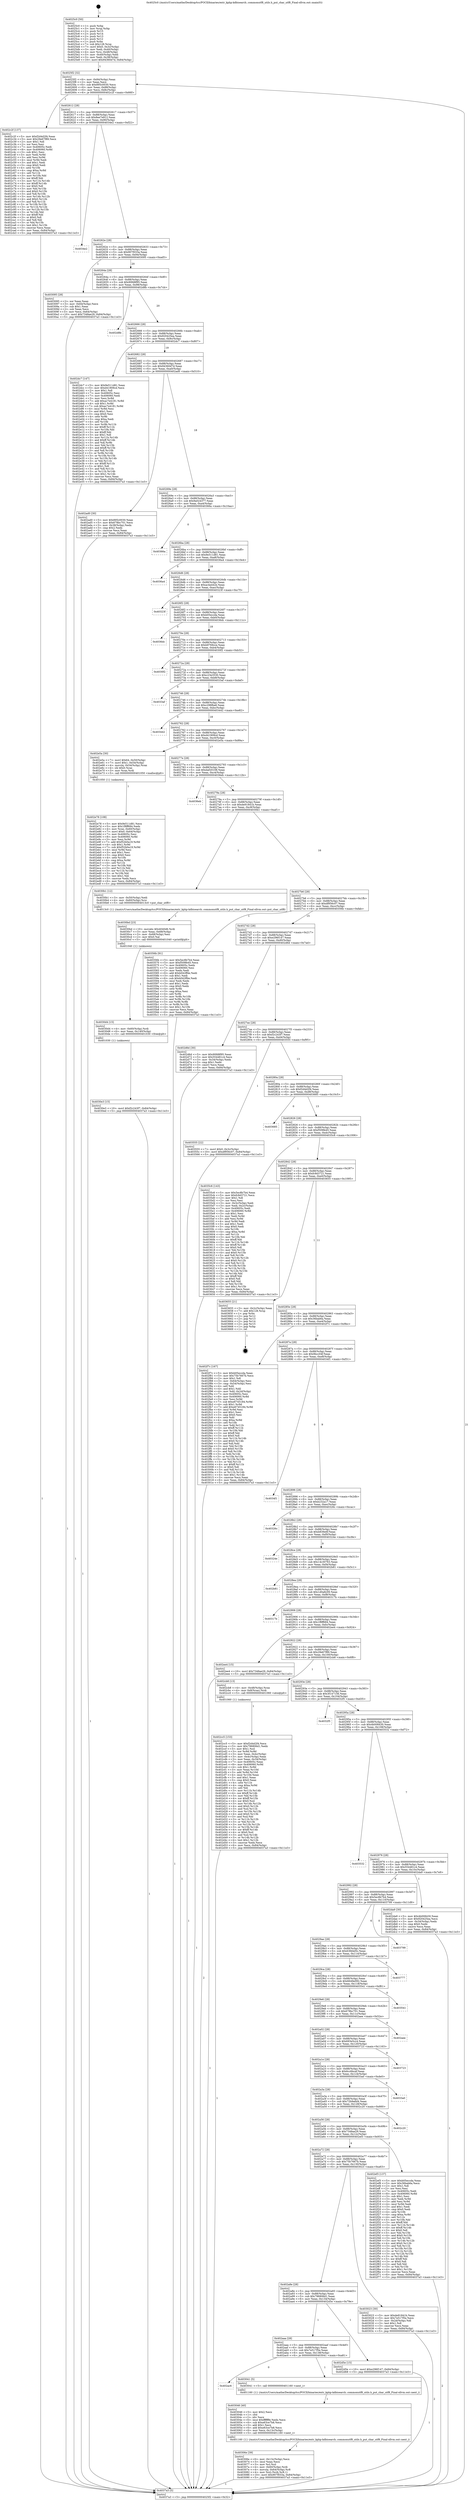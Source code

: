 digraph "0x4025c0" {
  label = "0x4025c0 (/mnt/c/Users/mathe/Desktop/tcc/POCII/binaries/extr_kphp-kdbisearch..commonutf8_utils.h_put_char_utf8_Final-ollvm.out::main(0))"
  labelloc = "t"
  node[shape=record]

  Entry [label="",width=0.3,height=0.3,shape=circle,fillcolor=black,style=filled]
  "0x4025f2" [label="{
     0x4025f2 [32]\l
     | [instrs]\l
     &nbsp;&nbsp;0x4025f2 \<+6\>: mov -0x84(%rbp),%eax\l
     &nbsp;&nbsp;0x4025f8 \<+2\>: mov %eax,%ecx\l
     &nbsp;&nbsp;0x4025fa \<+6\>: sub $0x895c0030,%ecx\l
     &nbsp;&nbsp;0x402600 \<+6\>: mov %eax,-0x88(%rbp)\l
     &nbsp;&nbsp;0x402606 \<+6\>: mov %ecx,-0x8c(%rbp)\l
     &nbsp;&nbsp;0x40260c \<+6\>: je 0000000000402c2f \<main+0x66f\>\l
  }"]
  "0x402c2f" [label="{
     0x402c2f [137]\l
     | [instrs]\l
     &nbsp;&nbsp;0x402c2f \<+5\>: mov $0xf2d4d2f4,%eax\l
     &nbsp;&nbsp;0x402c34 \<+5\>: mov $0x29e67f89,%ecx\l
     &nbsp;&nbsp;0x402c39 \<+2\>: mov $0x1,%dl\l
     &nbsp;&nbsp;0x402c3b \<+2\>: xor %esi,%esi\l
     &nbsp;&nbsp;0x402c3d \<+7\>: mov 0x40605c,%edi\l
     &nbsp;&nbsp;0x402c44 \<+8\>: mov 0x406060,%r8d\l
     &nbsp;&nbsp;0x402c4c \<+3\>: sub $0x1,%esi\l
     &nbsp;&nbsp;0x402c4f \<+3\>: mov %edi,%r9d\l
     &nbsp;&nbsp;0x402c52 \<+3\>: add %esi,%r9d\l
     &nbsp;&nbsp;0x402c55 \<+4\>: imul %r9d,%edi\l
     &nbsp;&nbsp;0x402c59 \<+3\>: and $0x1,%edi\l
     &nbsp;&nbsp;0x402c5c \<+3\>: cmp $0x0,%edi\l
     &nbsp;&nbsp;0x402c5f \<+4\>: sete %r10b\l
     &nbsp;&nbsp;0x402c63 \<+4\>: cmp $0xa,%r8d\l
     &nbsp;&nbsp;0x402c67 \<+4\>: setl %r11b\l
     &nbsp;&nbsp;0x402c6b \<+3\>: mov %r10b,%bl\l
     &nbsp;&nbsp;0x402c6e \<+3\>: xor $0xff,%bl\l
     &nbsp;&nbsp;0x402c71 \<+3\>: mov %r11b,%r14b\l
     &nbsp;&nbsp;0x402c74 \<+4\>: xor $0xff,%r14b\l
     &nbsp;&nbsp;0x402c78 \<+3\>: xor $0x0,%dl\l
     &nbsp;&nbsp;0x402c7b \<+3\>: mov %bl,%r15b\l
     &nbsp;&nbsp;0x402c7e \<+4\>: and $0x0,%r15b\l
     &nbsp;&nbsp;0x402c82 \<+3\>: and %dl,%r10b\l
     &nbsp;&nbsp;0x402c85 \<+3\>: mov %r14b,%r12b\l
     &nbsp;&nbsp;0x402c88 \<+4\>: and $0x0,%r12b\l
     &nbsp;&nbsp;0x402c8c \<+3\>: and %dl,%r11b\l
     &nbsp;&nbsp;0x402c8f \<+3\>: or %r10b,%r15b\l
     &nbsp;&nbsp;0x402c92 \<+3\>: or %r11b,%r12b\l
     &nbsp;&nbsp;0x402c95 \<+3\>: xor %r12b,%r15b\l
     &nbsp;&nbsp;0x402c98 \<+3\>: or %r14b,%bl\l
     &nbsp;&nbsp;0x402c9b \<+3\>: xor $0xff,%bl\l
     &nbsp;&nbsp;0x402c9e \<+3\>: or $0x0,%dl\l
     &nbsp;&nbsp;0x402ca1 \<+2\>: and %dl,%bl\l
     &nbsp;&nbsp;0x402ca3 \<+3\>: or %bl,%r15b\l
     &nbsp;&nbsp;0x402ca6 \<+4\>: test $0x1,%r15b\l
     &nbsp;&nbsp;0x402caa \<+3\>: cmovne %ecx,%eax\l
     &nbsp;&nbsp;0x402cad \<+6\>: mov %eax,-0x84(%rbp)\l
     &nbsp;&nbsp;0x402cb3 \<+5\>: jmp 00000000004037a3 \<main+0x11e3\>\l
  }"]
  "0x402612" [label="{
     0x402612 [28]\l
     | [instrs]\l
     &nbsp;&nbsp;0x402612 \<+5\>: jmp 0000000000402617 \<main+0x57\>\l
     &nbsp;&nbsp;0x402617 \<+6\>: mov -0x88(%rbp),%eax\l
     &nbsp;&nbsp;0x40261d \<+5\>: sub $0x8ee7e912,%eax\l
     &nbsp;&nbsp;0x402622 \<+6\>: mov %eax,-0x90(%rbp)\l
     &nbsp;&nbsp;0x402628 \<+6\>: je 00000000004034e2 \<main+0xf22\>\l
  }"]
  Exit [label="",width=0.3,height=0.3,shape=circle,fillcolor=black,style=filled,peripheries=2]
  "0x4034e2" [label="{
     0x4034e2\l
  }", style=dashed]
  "0x40262e" [label="{
     0x40262e [28]\l
     | [instrs]\l
     &nbsp;&nbsp;0x40262e \<+5\>: jmp 0000000000402633 \<main+0x73\>\l
     &nbsp;&nbsp;0x402633 \<+6\>: mov -0x88(%rbp),%eax\l
     &nbsp;&nbsp;0x402639 \<+5\>: sub $0x907f033a,%eax\l
     &nbsp;&nbsp;0x40263e \<+6\>: mov %eax,-0x94(%rbp)\l
     &nbsp;&nbsp;0x402644 \<+6\>: je 0000000000403095 \<main+0xad5\>\l
  }"]
  "0x4030e3" [label="{
     0x4030e3 [15]\l
     | [instrs]\l
     &nbsp;&nbsp;0x4030e3 \<+10\>: movl $0xf2c243f7,-0x84(%rbp)\l
     &nbsp;&nbsp;0x4030ed \<+5\>: jmp 00000000004037a3 \<main+0x11e3\>\l
  }"]
  "0x403095" [label="{
     0x403095 [28]\l
     | [instrs]\l
     &nbsp;&nbsp;0x403095 \<+2\>: xor %eax,%eax\l
     &nbsp;&nbsp;0x403097 \<+3\>: mov -0x64(%rbp),%ecx\l
     &nbsp;&nbsp;0x40309a \<+3\>: sub $0x1,%eax\l
     &nbsp;&nbsp;0x40309d \<+2\>: sub %eax,%ecx\l
     &nbsp;&nbsp;0x40309f \<+3\>: mov %ecx,-0x64(%rbp)\l
     &nbsp;&nbsp;0x4030a2 \<+10\>: movl $0x7348ae29,-0x84(%rbp)\l
     &nbsp;&nbsp;0x4030ac \<+5\>: jmp 00000000004037a3 \<main+0x11e3\>\l
  }"]
  "0x40264a" [label="{
     0x40264a [28]\l
     | [instrs]\l
     &nbsp;&nbsp;0x40264a \<+5\>: jmp 000000000040264f \<main+0x8f\>\l
     &nbsp;&nbsp;0x40264f \<+6\>: mov -0x88(%rbp),%eax\l
     &nbsp;&nbsp;0x402655 \<+5\>: sub $0x90fd8f95,%eax\l
     &nbsp;&nbsp;0x40265a \<+6\>: mov %eax,-0x98(%rbp)\l
     &nbsp;&nbsp;0x402660 \<+6\>: je 0000000000402d8b \<main+0x7cb\>\l
  }"]
  "0x4030d4" [label="{
     0x4030d4 [15]\l
     | [instrs]\l
     &nbsp;&nbsp;0x4030d4 \<+4\>: mov -0x60(%rbp),%rdi\l
     &nbsp;&nbsp;0x4030d8 \<+6\>: mov %eax,-0x140(%rbp)\l
     &nbsp;&nbsp;0x4030de \<+5\>: call 0000000000401030 \<free@plt\>\l
     | [calls]\l
     &nbsp;&nbsp;0x401030 \{1\} (unknown)\l
  }"]
  "0x402d8b" [label="{
     0x402d8b\l
  }", style=dashed]
  "0x402666" [label="{
     0x402666 [28]\l
     | [instrs]\l
     &nbsp;&nbsp;0x402666 \<+5\>: jmp 000000000040266b \<main+0xab\>\l
     &nbsp;&nbsp;0x40266b \<+6\>: mov -0x88(%rbp),%eax\l
     &nbsp;&nbsp;0x402671 \<+5\>: sub $0x920425ea,%eax\l
     &nbsp;&nbsp;0x402676 \<+6\>: mov %eax,-0x9c(%rbp)\l
     &nbsp;&nbsp;0x40267c \<+6\>: je 0000000000402dc7 \<main+0x807\>\l
  }"]
  "0x4030bd" [label="{
     0x4030bd [23]\l
     | [instrs]\l
     &nbsp;&nbsp;0x4030bd \<+10\>: movabs $0x4040d6,%rdi\l
     &nbsp;&nbsp;0x4030c7 \<+3\>: mov %eax,-0x68(%rbp)\l
     &nbsp;&nbsp;0x4030ca \<+3\>: mov -0x68(%rbp),%esi\l
     &nbsp;&nbsp;0x4030cd \<+2\>: mov $0x0,%al\l
     &nbsp;&nbsp;0x4030cf \<+5\>: call 0000000000401040 \<printf@plt\>\l
     | [calls]\l
     &nbsp;&nbsp;0x401040 \{1\} (unknown)\l
  }"]
  "0x402dc7" [label="{
     0x402dc7 [147]\l
     | [instrs]\l
     &nbsp;&nbsp;0x402dc7 \<+5\>: mov $0x9e511d81,%eax\l
     &nbsp;&nbsp;0x402dcc \<+5\>: mov $0xd41909cd,%ecx\l
     &nbsp;&nbsp;0x402dd1 \<+2\>: mov $0x1,%dl\l
     &nbsp;&nbsp;0x402dd3 \<+7\>: mov 0x40605c,%esi\l
     &nbsp;&nbsp;0x402dda \<+7\>: mov 0x406060,%edi\l
     &nbsp;&nbsp;0x402de1 \<+3\>: mov %esi,%r8d\l
     &nbsp;&nbsp;0x402de4 \<+7\>: add $0xac7e4181,%r8d\l
     &nbsp;&nbsp;0x402deb \<+4\>: sub $0x1,%r8d\l
     &nbsp;&nbsp;0x402def \<+7\>: sub $0xac7e4181,%r8d\l
     &nbsp;&nbsp;0x402df6 \<+4\>: imul %r8d,%esi\l
     &nbsp;&nbsp;0x402dfa \<+3\>: and $0x1,%esi\l
     &nbsp;&nbsp;0x402dfd \<+3\>: cmp $0x0,%esi\l
     &nbsp;&nbsp;0x402e00 \<+4\>: sete %r9b\l
     &nbsp;&nbsp;0x402e04 \<+3\>: cmp $0xa,%edi\l
     &nbsp;&nbsp;0x402e07 \<+4\>: setl %r10b\l
     &nbsp;&nbsp;0x402e0b \<+3\>: mov %r9b,%r11b\l
     &nbsp;&nbsp;0x402e0e \<+4\>: xor $0xff,%r11b\l
     &nbsp;&nbsp;0x402e12 \<+3\>: mov %r10b,%bl\l
     &nbsp;&nbsp;0x402e15 \<+3\>: xor $0xff,%bl\l
     &nbsp;&nbsp;0x402e18 \<+3\>: xor $0x1,%dl\l
     &nbsp;&nbsp;0x402e1b \<+3\>: mov %r11b,%r14b\l
     &nbsp;&nbsp;0x402e1e \<+4\>: and $0xff,%r14b\l
     &nbsp;&nbsp;0x402e22 \<+3\>: and %dl,%r9b\l
     &nbsp;&nbsp;0x402e25 \<+3\>: mov %bl,%r15b\l
     &nbsp;&nbsp;0x402e28 \<+4\>: and $0xff,%r15b\l
     &nbsp;&nbsp;0x402e2c \<+3\>: and %dl,%r10b\l
     &nbsp;&nbsp;0x402e2f \<+3\>: or %r9b,%r14b\l
     &nbsp;&nbsp;0x402e32 \<+3\>: or %r10b,%r15b\l
     &nbsp;&nbsp;0x402e35 \<+3\>: xor %r15b,%r14b\l
     &nbsp;&nbsp;0x402e38 \<+3\>: or %bl,%r11b\l
     &nbsp;&nbsp;0x402e3b \<+4\>: xor $0xff,%r11b\l
     &nbsp;&nbsp;0x402e3f \<+3\>: or $0x1,%dl\l
     &nbsp;&nbsp;0x402e42 \<+3\>: and %dl,%r11b\l
     &nbsp;&nbsp;0x402e45 \<+3\>: or %r11b,%r14b\l
     &nbsp;&nbsp;0x402e48 \<+4\>: test $0x1,%r14b\l
     &nbsp;&nbsp;0x402e4c \<+3\>: cmovne %ecx,%eax\l
     &nbsp;&nbsp;0x402e4f \<+6\>: mov %eax,-0x84(%rbp)\l
     &nbsp;&nbsp;0x402e55 \<+5\>: jmp 00000000004037a3 \<main+0x11e3\>\l
  }"]
  "0x402682" [label="{
     0x402682 [28]\l
     | [instrs]\l
     &nbsp;&nbsp;0x402682 \<+5\>: jmp 0000000000402687 \<main+0xc7\>\l
     &nbsp;&nbsp;0x402687 \<+6\>: mov -0x88(%rbp),%eax\l
     &nbsp;&nbsp;0x40268d \<+5\>: sub $0x94360d7d,%eax\l
     &nbsp;&nbsp;0x402692 \<+6\>: mov %eax,-0xa0(%rbp)\l
     &nbsp;&nbsp;0x402698 \<+6\>: je 0000000000402ad0 \<main+0x510\>\l
  }"]
  "0x40306e" [label="{
     0x40306e [39]\l
     | [instrs]\l
     &nbsp;&nbsp;0x40306e \<+6\>: mov -0x13c(%rbp),%ecx\l
     &nbsp;&nbsp;0x403074 \<+3\>: imul %eax,%ecx\l
     &nbsp;&nbsp;0x403077 \<+3\>: mov %cl,%sil\l
     &nbsp;&nbsp;0x40307a \<+4\>: mov -0x60(%rbp),%rdi\l
     &nbsp;&nbsp;0x40307e \<+4\>: movslq -0x64(%rbp),%r8\l
     &nbsp;&nbsp;0x403082 \<+4\>: mov %sil,(%rdi,%r8,1)\l
     &nbsp;&nbsp;0x403086 \<+10\>: movl $0x907f033a,-0x84(%rbp)\l
     &nbsp;&nbsp;0x403090 \<+5\>: jmp 00000000004037a3 \<main+0x11e3\>\l
  }"]
  "0x402ad0" [label="{
     0x402ad0 [30]\l
     | [instrs]\l
     &nbsp;&nbsp;0x402ad0 \<+5\>: mov $0x895c0030,%eax\l
     &nbsp;&nbsp;0x402ad5 \<+5\>: mov $0x678bc701,%ecx\l
     &nbsp;&nbsp;0x402ada \<+3\>: mov -0x38(%rbp),%edx\l
     &nbsp;&nbsp;0x402add \<+3\>: cmp $0x2,%edx\l
     &nbsp;&nbsp;0x402ae0 \<+3\>: cmovne %ecx,%eax\l
     &nbsp;&nbsp;0x402ae3 \<+6\>: mov %eax,-0x84(%rbp)\l
     &nbsp;&nbsp;0x402ae9 \<+5\>: jmp 00000000004037a3 \<main+0x11e3\>\l
  }"]
  "0x40269e" [label="{
     0x40269e [28]\l
     | [instrs]\l
     &nbsp;&nbsp;0x40269e \<+5\>: jmp 00000000004026a3 \<main+0xe3\>\l
     &nbsp;&nbsp;0x4026a3 \<+6\>: mov -0x88(%rbp),%eax\l
     &nbsp;&nbsp;0x4026a9 \<+5\>: sub $0x9a024377,%eax\l
     &nbsp;&nbsp;0x4026ae \<+6\>: mov %eax,-0xa4(%rbp)\l
     &nbsp;&nbsp;0x4026b4 \<+6\>: je 000000000040366a \<main+0x10aa\>\l
  }"]
  "0x4037a3" [label="{
     0x4037a3 [5]\l
     | [instrs]\l
     &nbsp;&nbsp;0x4037a3 \<+5\>: jmp 00000000004025f2 \<main+0x32\>\l
  }"]
  "0x4025c0" [label="{
     0x4025c0 [50]\l
     | [instrs]\l
     &nbsp;&nbsp;0x4025c0 \<+1\>: push %rbp\l
     &nbsp;&nbsp;0x4025c1 \<+3\>: mov %rsp,%rbp\l
     &nbsp;&nbsp;0x4025c4 \<+2\>: push %r15\l
     &nbsp;&nbsp;0x4025c6 \<+2\>: push %r14\l
     &nbsp;&nbsp;0x4025c8 \<+2\>: push %r13\l
     &nbsp;&nbsp;0x4025ca \<+2\>: push %r12\l
     &nbsp;&nbsp;0x4025cc \<+1\>: push %rbx\l
     &nbsp;&nbsp;0x4025cd \<+7\>: sub $0x128,%rsp\l
     &nbsp;&nbsp;0x4025d4 \<+7\>: movl $0x0,-0x3c(%rbp)\l
     &nbsp;&nbsp;0x4025db \<+3\>: mov %edi,-0x40(%rbp)\l
     &nbsp;&nbsp;0x4025de \<+4\>: mov %rsi,-0x48(%rbp)\l
     &nbsp;&nbsp;0x4025e2 \<+3\>: mov -0x40(%rbp),%edi\l
     &nbsp;&nbsp;0x4025e5 \<+3\>: mov %edi,-0x38(%rbp)\l
     &nbsp;&nbsp;0x4025e8 \<+10\>: movl $0x94360d7d,-0x84(%rbp)\l
  }"]
  "0x403046" [label="{
     0x403046 [40]\l
     | [instrs]\l
     &nbsp;&nbsp;0x403046 \<+5\>: mov $0x2,%ecx\l
     &nbsp;&nbsp;0x40304b \<+1\>: cltd\l
     &nbsp;&nbsp;0x40304c \<+2\>: idiv %ecx\l
     &nbsp;&nbsp;0x40304e \<+6\>: imul $0xfffffffe,%edx,%ecx\l
     &nbsp;&nbsp;0x403054 \<+6\>: sub $0xe63ce7b8,%ecx\l
     &nbsp;&nbsp;0x40305a \<+3\>: add $0x1,%ecx\l
     &nbsp;&nbsp;0x40305d \<+6\>: add $0xe63ce7b8,%ecx\l
     &nbsp;&nbsp;0x403063 \<+6\>: mov %ecx,-0x13c(%rbp)\l
     &nbsp;&nbsp;0x403069 \<+5\>: call 0000000000401160 \<next_i\>\l
     | [calls]\l
     &nbsp;&nbsp;0x401160 \{1\} (/mnt/c/Users/mathe/Desktop/tcc/POCII/binaries/extr_kphp-kdbisearch..commonutf8_utils.h_put_char_utf8_Final-ollvm.out::next_i)\l
  }"]
  "0x40366a" [label="{
     0x40366a\l
  }", style=dashed]
  "0x4026ba" [label="{
     0x4026ba [28]\l
     | [instrs]\l
     &nbsp;&nbsp;0x4026ba \<+5\>: jmp 00000000004026bf \<main+0xff\>\l
     &nbsp;&nbsp;0x4026bf \<+6\>: mov -0x88(%rbp),%eax\l
     &nbsp;&nbsp;0x4026c5 \<+5\>: sub $0x9e511d81,%eax\l
     &nbsp;&nbsp;0x4026ca \<+6\>: mov %eax,-0xa8(%rbp)\l
     &nbsp;&nbsp;0x4026d0 \<+6\>: je 00000000004036a4 \<main+0x10e4\>\l
  }"]
  "0x402ac6" [label="{
     0x402ac6\l
  }", style=dashed]
  "0x4036a4" [label="{
     0x4036a4\l
  }", style=dashed]
  "0x4026d6" [label="{
     0x4026d6 [28]\l
     | [instrs]\l
     &nbsp;&nbsp;0x4026d6 \<+5\>: jmp 00000000004026db \<main+0x11b\>\l
     &nbsp;&nbsp;0x4026db \<+6\>: mov -0x88(%rbp),%eax\l
     &nbsp;&nbsp;0x4026e1 \<+5\>: sub $0xac4a442e,%eax\l
     &nbsp;&nbsp;0x4026e6 \<+6\>: mov %eax,-0xac(%rbp)\l
     &nbsp;&nbsp;0x4026ec \<+6\>: je 000000000040323f \<main+0xc7f\>\l
  }"]
  "0x403041" [label="{
     0x403041 [5]\l
     | [instrs]\l
     &nbsp;&nbsp;0x403041 \<+5\>: call 0000000000401160 \<next_i\>\l
     | [calls]\l
     &nbsp;&nbsp;0x401160 \{1\} (/mnt/c/Users/mathe/Desktop/tcc/POCII/binaries/extr_kphp-kdbisearch..commonutf8_utils.h_put_char_utf8_Final-ollvm.out::next_i)\l
  }"]
  "0x40323f" [label="{
     0x40323f\l
  }", style=dashed]
  "0x4026f2" [label="{
     0x4026f2 [28]\l
     | [instrs]\l
     &nbsp;&nbsp;0x4026f2 \<+5\>: jmp 00000000004026f7 \<main+0x137\>\l
     &nbsp;&nbsp;0x4026f7 \<+6\>: mov -0x88(%rbp),%eax\l
     &nbsp;&nbsp;0x4026fd \<+5\>: sub $0xb05eccda,%eax\l
     &nbsp;&nbsp;0x402702 \<+6\>: mov %eax,-0xb0(%rbp)\l
     &nbsp;&nbsp;0x402708 \<+6\>: je 00000000004036dc \<main+0x111c\>\l
  }"]
  "0x402e78" [label="{
     0x402e78 [108]\l
     | [instrs]\l
     &nbsp;&nbsp;0x402e78 \<+5\>: mov $0x9e511d81,%ecx\l
     &nbsp;&nbsp;0x402e7d \<+5\>: mov $0x1f8ff684,%edx\l
     &nbsp;&nbsp;0x402e82 \<+4\>: mov %rax,-0x60(%rbp)\l
     &nbsp;&nbsp;0x402e86 \<+7\>: movl $0x0,-0x64(%rbp)\l
     &nbsp;&nbsp;0x402e8d \<+7\>: mov 0x40605c,%esi\l
     &nbsp;&nbsp;0x402e94 \<+8\>: mov 0x406060,%r8d\l
     &nbsp;&nbsp;0x402e9c \<+3\>: mov %esi,%r9d\l
     &nbsp;&nbsp;0x402e9f \<+7\>: add $0xf52b0a19,%r9d\l
     &nbsp;&nbsp;0x402ea6 \<+4\>: sub $0x1,%r9d\l
     &nbsp;&nbsp;0x402eaa \<+7\>: sub $0xf52b0a19,%r9d\l
     &nbsp;&nbsp;0x402eb1 \<+4\>: imul %r9d,%esi\l
     &nbsp;&nbsp;0x402eb5 \<+3\>: and $0x1,%esi\l
     &nbsp;&nbsp;0x402eb8 \<+3\>: cmp $0x0,%esi\l
     &nbsp;&nbsp;0x402ebb \<+4\>: sete %r10b\l
     &nbsp;&nbsp;0x402ebf \<+4\>: cmp $0xa,%r8d\l
     &nbsp;&nbsp;0x402ec3 \<+4\>: setl %r11b\l
     &nbsp;&nbsp;0x402ec7 \<+3\>: mov %r10b,%bl\l
     &nbsp;&nbsp;0x402eca \<+3\>: and %r11b,%bl\l
     &nbsp;&nbsp;0x402ecd \<+3\>: xor %r11b,%r10b\l
     &nbsp;&nbsp;0x402ed0 \<+3\>: or %r10b,%bl\l
     &nbsp;&nbsp;0x402ed3 \<+3\>: test $0x1,%bl\l
     &nbsp;&nbsp;0x402ed6 \<+3\>: cmovne %edx,%ecx\l
     &nbsp;&nbsp;0x402ed9 \<+6\>: mov %ecx,-0x84(%rbp)\l
     &nbsp;&nbsp;0x402edf \<+5\>: jmp 00000000004037a3 \<main+0x11e3\>\l
  }"]
  "0x4036dc" [label="{
     0x4036dc\l
  }", style=dashed]
  "0x40270e" [label="{
     0x40270e [28]\l
     | [instrs]\l
     &nbsp;&nbsp;0x40270e \<+5\>: jmp 0000000000402713 \<main+0x153\>\l
     &nbsp;&nbsp;0x402713 \<+6\>: mov -0x88(%rbp),%eax\l
     &nbsp;&nbsp;0x402719 \<+5\>: sub $0xb9769cce,%eax\l
     &nbsp;&nbsp;0x40271e \<+6\>: mov %eax,-0xb4(%rbp)\l
     &nbsp;&nbsp;0x402724 \<+6\>: je 00000000004030f2 \<main+0xb32\>\l
  }"]
  "0x402aaa" [label="{
     0x402aaa [28]\l
     | [instrs]\l
     &nbsp;&nbsp;0x402aaa \<+5\>: jmp 0000000000402aaf \<main+0x4ef\>\l
     &nbsp;&nbsp;0x402aaf \<+6\>: mov -0x88(%rbp),%eax\l
     &nbsp;&nbsp;0x402ab5 \<+5\>: sub $0x7e517f5e,%eax\l
     &nbsp;&nbsp;0x402aba \<+6\>: mov %eax,-0x138(%rbp)\l
     &nbsp;&nbsp;0x402ac0 \<+6\>: je 0000000000403041 \<main+0xa81\>\l
  }"]
  "0x4030f2" [label="{
     0x4030f2\l
  }", style=dashed]
  "0x40272a" [label="{
     0x40272a [28]\l
     | [instrs]\l
     &nbsp;&nbsp;0x40272a \<+5\>: jmp 000000000040272f \<main+0x16f\>\l
     &nbsp;&nbsp;0x40272f \<+6\>: mov -0x88(%rbp),%eax\l
     &nbsp;&nbsp;0x402735 \<+5\>: sub $0xc23e3530,%eax\l
     &nbsp;&nbsp;0x40273a \<+6\>: mov %eax,-0xb8(%rbp)\l
     &nbsp;&nbsp;0x402740 \<+6\>: je 00000000004033af \<main+0xdef\>\l
  }"]
  "0x402d5e" [label="{
     0x402d5e [15]\l
     | [instrs]\l
     &nbsp;&nbsp;0x402d5e \<+10\>: movl $0xe296f147,-0x84(%rbp)\l
     &nbsp;&nbsp;0x402d68 \<+5\>: jmp 00000000004037a3 \<main+0x11e3\>\l
  }"]
  "0x4033af" [label="{
     0x4033af\l
  }", style=dashed]
  "0x402746" [label="{
     0x402746 [28]\l
     | [instrs]\l
     &nbsp;&nbsp;0x402746 \<+5\>: jmp 000000000040274b \<main+0x18b\>\l
     &nbsp;&nbsp;0x40274b \<+6\>: mov -0x88(%rbp),%eax\l
     &nbsp;&nbsp;0x402751 \<+5\>: sub $0xc298fba6,%eax\l
     &nbsp;&nbsp;0x402756 \<+6\>: mov %eax,-0xbc(%rbp)\l
     &nbsp;&nbsp;0x40275c \<+6\>: je 0000000000403442 \<main+0xe82\>\l
  }"]
  "0x402a8e" [label="{
     0x402a8e [28]\l
     | [instrs]\l
     &nbsp;&nbsp;0x402a8e \<+5\>: jmp 0000000000402a93 \<main+0x4d3\>\l
     &nbsp;&nbsp;0x402a93 \<+6\>: mov -0x88(%rbp),%eax\l
     &nbsp;&nbsp;0x402a99 \<+5\>: sub $0x796806d1,%eax\l
     &nbsp;&nbsp;0x402a9e \<+6\>: mov %eax,-0x134(%rbp)\l
     &nbsp;&nbsp;0x402aa4 \<+6\>: je 0000000000402d5e \<main+0x79e\>\l
  }"]
  "0x403442" [label="{
     0x403442\l
  }", style=dashed]
  "0x402762" [label="{
     0x402762 [28]\l
     | [instrs]\l
     &nbsp;&nbsp;0x402762 \<+5\>: jmp 0000000000402767 \<main+0x1a7\>\l
     &nbsp;&nbsp;0x402767 \<+6\>: mov -0x88(%rbp),%eax\l
     &nbsp;&nbsp;0x40276d \<+5\>: sub $0xd41909cd,%eax\l
     &nbsp;&nbsp;0x402772 \<+6\>: mov %eax,-0xc0(%rbp)\l
     &nbsp;&nbsp;0x402778 \<+6\>: je 0000000000402e5a \<main+0x89a\>\l
  }"]
  "0x403023" [label="{
     0x403023 [30]\l
     | [instrs]\l
     &nbsp;&nbsp;0x403023 \<+5\>: mov $0xde91841b,%eax\l
     &nbsp;&nbsp;0x403028 \<+5\>: mov $0x7e517f5e,%ecx\l
     &nbsp;&nbsp;0x40302d \<+3\>: mov -0x2d(%rbp),%dl\l
     &nbsp;&nbsp;0x403030 \<+3\>: test $0x1,%dl\l
     &nbsp;&nbsp;0x403033 \<+3\>: cmovne %ecx,%eax\l
     &nbsp;&nbsp;0x403036 \<+6\>: mov %eax,-0x84(%rbp)\l
     &nbsp;&nbsp;0x40303c \<+5\>: jmp 00000000004037a3 \<main+0x11e3\>\l
  }"]
  "0x402e5a" [label="{
     0x402e5a [30]\l
     | [instrs]\l
     &nbsp;&nbsp;0x402e5a \<+7\>: movl $0x64,-0x50(%rbp)\l
     &nbsp;&nbsp;0x402e61 \<+7\>: movl $0x1,-0x54(%rbp)\l
     &nbsp;&nbsp;0x402e68 \<+4\>: movslq -0x54(%rbp),%rax\l
     &nbsp;&nbsp;0x402e6c \<+4\>: shl $0x0,%rax\l
     &nbsp;&nbsp;0x402e70 \<+3\>: mov %rax,%rdi\l
     &nbsp;&nbsp;0x402e73 \<+5\>: call 0000000000401050 \<malloc@plt\>\l
     | [calls]\l
     &nbsp;&nbsp;0x401050 \{1\} (unknown)\l
  }"]
  "0x40277e" [label="{
     0x40277e [28]\l
     | [instrs]\l
     &nbsp;&nbsp;0x40277e \<+5\>: jmp 0000000000402783 \<main+0x1c3\>\l
     &nbsp;&nbsp;0x402783 \<+6\>: mov -0x88(%rbp),%eax\l
     &nbsp;&nbsp;0x402789 \<+5\>: sub $0xdaf20108,%eax\l
     &nbsp;&nbsp;0x40278e \<+6\>: mov %eax,-0xc4(%rbp)\l
     &nbsp;&nbsp;0x402794 \<+6\>: je 00000000004036eb \<main+0x112b\>\l
  }"]
  "0x402a72" [label="{
     0x402a72 [28]\l
     | [instrs]\l
     &nbsp;&nbsp;0x402a72 \<+5\>: jmp 0000000000402a77 \<main+0x4b7\>\l
     &nbsp;&nbsp;0x402a77 \<+6\>: mov -0x88(%rbp),%eax\l
     &nbsp;&nbsp;0x402a7d \<+5\>: sub $0x75b7667b,%eax\l
     &nbsp;&nbsp;0x402a82 \<+6\>: mov %eax,-0x130(%rbp)\l
     &nbsp;&nbsp;0x402a88 \<+6\>: je 0000000000403023 \<main+0xa63\>\l
  }"]
  "0x4036eb" [label="{
     0x4036eb\l
  }", style=dashed]
  "0x40279a" [label="{
     0x40279a [28]\l
     | [instrs]\l
     &nbsp;&nbsp;0x40279a \<+5\>: jmp 000000000040279f \<main+0x1df\>\l
     &nbsp;&nbsp;0x40279f \<+6\>: mov -0x88(%rbp),%eax\l
     &nbsp;&nbsp;0x4027a5 \<+5\>: sub $0xde91841b,%eax\l
     &nbsp;&nbsp;0x4027aa \<+6\>: mov %eax,-0xc8(%rbp)\l
     &nbsp;&nbsp;0x4027b0 \<+6\>: je 00000000004030b1 \<main+0xaf1\>\l
  }"]
  "0x402ef3" [label="{
     0x402ef3 [137]\l
     | [instrs]\l
     &nbsp;&nbsp;0x402ef3 \<+5\>: mov $0xb05eccda,%eax\l
     &nbsp;&nbsp;0x402ef8 \<+5\>: mov $0x36bab6a,%ecx\l
     &nbsp;&nbsp;0x402efd \<+2\>: mov $0x1,%dl\l
     &nbsp;&nbsp;0x402eff \<+2\>: xor %esi,%esi\l
     &nbsp;&nbsp;0x402f01 \<+7\>: mov 0x40605c,%edi\l
     &nbsp;&nbsp;0x402f08 \<+8\>: mov 0x406060,%r8d\l
     &nbsp;&nbsp;0x402f10 \<+3\>: sub $0x1,%esi\l
     &nbsp;&nbsp;0x402f13 \<+3\>: mov %edi,%r9d\l
     &nbsp;&nbsp;0x402f16 \<+3\>: add %esi,%r9d\l
     &nbsp;&nbsp;0x402f19 \<+4\>: imul %r9d,%edi\l
     &nbsp;&nbsp;0x402f1d \<+3\>: and $0x1,%edi\l
     &nbsp;&nbsp;0x402f20 \<+3\>: cmp $0x0,%edi\l
     &nbsp;&nbsp;0x402f23 \<+4\>: sete %r10b\l
     &nbsp;&nbsp;0x402f27 \<+4\>: cmp $0xa,%r8d\l
     &nbsp;&nbsp;0x402f2b \<+4\>: setl %r11b\l
     &nbsp;&nbsp;0x402f2f \<+3\>: mov %r10b,%bl\l
     &nbsp;&nbsp;0x402f32 \<+3\>: xor $0xff,%bl\l
     &nbsp;&nbsp;0x402f35 \<+3\>: mov %r11b,%r14b\l
     &nbsp;&nbsp;0x402f38 \<+4\>: xor $0xff,%r14b\l
     &nbsp;&nbsp;0x402f3c \<+3\>: xor $0x0,%dl\l
     &nbsp;&nbsp;0x402f3f \<+3\>: mov %bl,%r15b\l
     &nbsp;&nbsp;0x402f42 \<+4\>: and $0x0,%r15b\l
     &nbsp;&nbsp;0x402f46 \<+3\>: and %dl,%r10b\l
     &nbsp;&nbsp;0x402f49 \<+3\>: mov %r14b,%r12b\l
     &nbsp;&nbsp;0x402f4c \<+4\>: and $0x0,%r12b\l
     &nbsp;&nbsp;0x402f50 \<+3\>: and %dl,%r11b\l
     &nbsp;&nbsp;0x402f53 \<+3\>: or %r10b,%r15b\l
     &nbsp;&nbsp;0x402f56 \<+3\>: or %r11b,%r12b\l
     &nbsp;&nbsp;0x402f59 \<+3\>: xor %r12b,%r15b\l
     &nbsp;&nbsp;0x402f5c \<+3\>: or %r14b,%bl\l
     &nbsp;&nbsp;0x402f5f \<+3\>: xor $0xff,%bl\l
     &nbsp;&nbsp;0x402f62 \<+3\>: or $0x0,%dl\l
     &nbsp;&nbsp;0x402f65 \<+2\>: and %dl,%bl\l
     &nbsp;&nbsp;0x402f67 \<+3\>: or %bl,%r15b\l
     &nbsp;&nbsp;0x402f6a \<+4\>: test $0x1,%r15b\l
     &nbsp;&nbsp;0x402f6e \<+3\>: cmovne %ecx,%eax\l
     &nbsp;&nbsp;0x402f71 \<+6\>: mov %eax,-0x84(%rbp)\l
     &nbsp;&nbsp;0x402f77 \<+5\>: jmp 00000000004037a3 \<main+0x11e3\>\l
  }"]
  "0x4030b1" [label="{
     0x4030b1 [12]\l
     | [instrs]\l
     &nbsp;&nbsp;0x4030b1 \<+3\>: mov -0x50(%rbp),%edi\l
     &nbsp;&nbsp;0x4030b4 \<+4\>: mov -0x60(%rbp),%rsi\l
     &nbsp;&nbsp;0x4030b8 \<+5\>: call 00000000004013c0 \<put_char_utf8\>\l
     | [calls]\l
     &nbsp;&nbsp;0x4013c0 \{1\} (/mnt/c/Users/mathe/Desktop/tcc/POCII/binaries/extr_kphp-kdbisearch..commonutf8_utils.h_put_char_utf8_Final-ollvm.out::put_char_utf8)\l
  }"]
  "0x4027b6" [label="{
     0x4027b6 [28]\l
     | [instrs]\l
     &nbsp;&nbsp;0x4027b6 \<+5\>: jmp 00000000004027bb \<main+0x1fb\>\l
     &nbsp;&nbsp;0x4027bb \<+6\>: mov -0x88(%rbp),%eax\l
     &nbsp;&nbsp;0x4027c1 \<+5\>: sub $0xdf956c07,%eax\l
     &nbsp;&nbsp;0x4027c6 \<+6\>: mov %eax,-0xcc(%rbp)\l
     &nbsp;&nbsp;0x4027cc \<+6\>: je 000000000040356b \<main+0xfab\>\l
  }"]
  "0x402a56" [label="{
     0x402a56 [28]\l
     | [instrs]\l
     &nbsp;&nbsp;0x402a56 \<+5\>: jmp 0000000000402a5b \<main+0x49b\>\l
     &nbsp;&nbsp;0x402a5b \<+6\>: mov -0x88(%rbp),%eax\l
     &nbsp;&nbsp;0x402a61 \<+5\>: sub $0x7348ae29,%eax\l
     &nbsp;&nbsp;0x402a66 \<+6\>: mov %eax,-0x12c(%rbp)\l
     &nbsp;&nbsp;0x402a6c \<+6\>: je 0000000000402ef3 \<main+0x933\>\l
  }"]
  "0x40356b" [label="{
     0x40356b [91]\l
     | [instrs]\l
     &nbsp;&nbsp;0x40356b \<+5\>: mov $0x5ec8b7b4,%eax\l
     &nbsp;&nbsp;0x403570 \<+5\>: mov $0xf509fe45,%ecx\l
     &nbsp;&nbsp;0x403575 \<+7\>: mov 0x40605c,%edx\l
     &nbsp;&nbsp;0x40357c \<+7\>: mov 0x406060,%esi\l
     &nbsp;&nbsp;0x403583 \<+2\>: mov %edx,%edi\l
     &nbsp;&nbsp;0x403585 \<+6\>: add $0xb042ff4e,%edi\l
     &nbsp;&nbsp;0x40358b \<+3\>: sub $0x1,%edi\l
     &nbsp;&nbsp;0x40358e \<+6\>: sub $0xb042ff4e,%edi\l
     &nbsp;&nbsp;0x403594 \<+3\>: imul %edi,%edx\l
     &nbsp;&nbsp;0x403597 \<+3\>: and $0x1,%edx\l
     &nbsp;&nbsp;0x40359a \<+3\>: cmp $0x0,%edx\l
     &nbsp;&nbsp;0x40359d \<+4\>: sete %r8b\l
     &nbsp;&nbsp;0x4035a1 \<+3\>: cmp $0xa,%esi\l
     &nbsp;&nbsp;0x4035a4 \<+4\>: setl %r9b\l
     &nbsp;&nbsp;0x4035a8 \<+3\>: mov %r8b,%r10b\l
     &nbsp;&nbsp;0x4035ab \<+3\>: and %r9b,%r10b\l
     &nbsp;&nbsp;0x4035ae \<+3\>: xor %r9b,%r8b\l
     &nbsp;&nbsp;0x4035b1 \<+3\>: or %r8b,%r10b\l
     &nbsp;&nbsp;0x4035b4 \<+4\>: test $0x1,%r10b\l
     &nbsp;&nbsp;0x4035b8 \<+3\>: cmovne %ecx,%eax\l
     &nbsp;&nbsp;0x4035bb \<+6\>: mov %eax,-0x84(%rbp)\l
     &nbsp;&nbsp;0x4035c1 \<+5\>: jmp 00000000004037a3 \<main+0x11e3\>\l
  }"]
  "0x4027d2" [label="{
     0x4027d2 [28]\l
     | [instrs]\l
     &nbsp;&nbsp;0x4027d2 \<+5\>: jmp 00000000004027d7 \<main+0x217\>\l
     &nbsp;&nbsp;0x4027d7 \<+6\>: mov -0x88(%rbp),%eax\l
     &nbsp;&nbsp;0x4027dd \<+5\>: sub $0xe296f147,%eax\l
     &nbsp;&nbsp;0x4027e2 \<+6\>: mov %eax,-0xd0(%rbp)\l
     &nbsp;&nbsp;0x4027e8 \<+6\>: je 0000000000402d6d \<main+0x7ad\>\l
  }"]
  "0x402c20" [label="{
     0x402c20\l
  }", style=dashed]
  "0x402d6d" [label="{
     0x402d6d [30]\l
     | [instrs]\l
     &nbsp;&nbsp;0x402d6d \<+5\>: mov $0x90fd8f95,%eax\l
     &nbsp;&nbsp;0x402d72 \<+5\>: mov $0x554481c4,%ecx\l
     &nbsp;&nbsp;0x402d77 \<+3\>: mov -0x34(%rbp),%edx\l
     &nbsp;&nbsp;0x402d7a \<+3\>: cmp $0x1,%edx\l
     &nbsp;&nbsp;0x402d7d \<+3\>: cmovl %ecx,%eax\l
     &nbsp;&nbsp;0x402d80 \<+6\>: mov %eax,-0x84(%rbp)\l
     &nbsp;&nbsp;0x402d86 \<+5\>: jmp 00000000004037a3 \<main+0x11e3\>\l
  }"]
  "0x4027ee" [label="{
     0x4027ee [28]\l
     | [instrs]\l
     &nbsp;&nbsp;0x4027ee \<+5\>: jmp 00000000004027f3 \<main+0x233\>\l
     &nbsp;&nbsp;0x4027f3 \<+6\>: mov -0x88(%rbp),%eax\l
     &nbsp;&nbsp;0x4027f9 \<+5\>: sub $0xf2c243f7,%eax\l
     &nbsp;&nbsp;0x4027fe \<+6\>: mov %eax,-0xd4(%rbp)\l
     &nbsp;&nbsp;0x402804 \<+6\>: je 0000000000403555 \<main+0xf95\>\l
  }"]
  "0x402a3a" [label="{
     0x402a3a [28]\l
     | [instrs]\l
     &nbsp;&nbsp;0x402a3a \<+5\>: jmp 0000000000402a3f \<main+0x47f\>\l
     &nbsp;&nbsp;0x402a3f \<+6\>: mov -0x88(%rbp),%eax\l
     &nbsp;&nbsp;0x402a45 \<+5\>: sub $0x72b9a6d4,%eax\l
     &nbsp;&nbsp;0x402a4a \<+6\>: mov %eax,-0x128(%rbp)\l
     &nbsp;&nbsp;0x402a50 \<+6\>: je 0000000000402c20 \<main+0x660\>\l
  }"]
  "0x403555" [label="{
     0x403555 [22]\l
     | [instrs]\l
     &nbsp;&nbsp;0x403555 \<+7\>: movl $0x0,-0x3c(%rbp)\l
     &nbsp;&nbsp;0x40355c \<+10\>: movl $0xdf956c07,-0x84(%rbp)\l
     &nbsp;&nbsp;0x403566 \<+5\>: jmp 00000000004037a3 \<main+0x11e3\>\l
  }"]
  "0x40280a" [label="{
     0x40280a [28]\l
     | [instrs]\l
     &nbsp;&nbsp;0x40280a \<+5\>: jmp 000000000040280f \<main+0x24f\>\l
     &nbsp;&nbsp;0x40280f \<+6\>: mov -0x88(%rbp),%eax\l
     &nbsp;&nbsp;0x402815 \<+5\>: sub $0xf2d4d2f4,%eax\l
     &nbsp;&nbsp;0x40281a \<+6\>: mov %eax,-0xd8(%rbp)\l
     &nbsp;&nbsp;0x402820 \<+6\>: je 0000000000403685 \<main+0x10c5\>\l
  }"]
  "0x4033a0" [label="{
     0x4033a0\l
  }", style=dashed]
  "0x403685" [label="{
     0x403685\l
  }", style=dashed]
  "0x402826" [label="{
     0x402826 [28]\l
     | [instrs]\l
     &nbsp;&nbsp;0x402826 \<+5\>: jmp 000000000040282b \<main+0x26b\>\l
     &nbsp;&nbsp;0x40282b \<+6\>: mov -0x88(%rbp),%eax\l
     &nbsp;&nbsp;0x402831 \<+5\>: sub $0xf509fe45,%eax\l
     &nbsp;&nbsp;0x402836 \<+6\>: mov %eax,-0xdc(%rbp)\l
     &nbsp;&nbsp;0x40283c \<+6\>: je 00000000004035c6 \<main+0x1006\>\l
  }"]
  "0x402a1e" [label="{
     0x402a1e [28]\l
     | [instrs]\l
     &nbsp;&nbsp;0x402a1e \<+5\>: jmp 0000000000402a23 \<main+0x463\>\l
     &nbsp;&nbsp;0x402a23 \<+6\>: mov -0x88(%rbp),%eax\l
     &nbsp;&nbsp;0x402a29 \<+5\>: sub $0x6cc6bcef,%eax\l
     &nbsp;&nbsp;0x402a2e \<+6\>: mov %eax,-0x124(%rbp)\l
     &nbsp;&nbsp;0x402a34 \<+6\>: je 00000000004033a0 \<main+0xde0\>\l
  }"]
  "0x4035c6" [label="{
     0x4035c6 [143]\l
     | [instrs]\l
     &nbsp;&nbsp;0x4035c6 \<+5\>: mov $0x5ec8b7b4,%eax\l
     &nbsp;&nbsp;0x4035cb \<+5\>: mov $0xfc9d3721,%ecx\l
     &nbsp;&nbsp;0x4035d0 \<+2\>: mov $0x1,%dl\l
     &nbsp;&nbsp;0x4035d2 \<+2\>: xor %esi,%esi\l
     &nbsp;&nbsp;0x4035d4 \<+3\>: mov -0x3c(%rbp),%edi\l
     &nbsp;&nbsp;0x4035d7 \<+3\>: mov %edi,-0x2c(%rbp)\l
     &nbsp;&nbsp;0x4035da \<+7\>: mov 0x40605c,%edi\l
     &nbsp;&nbsp;0x4035e1 \<+8\>: mov 0x406060,%r8d\l
     &nbsp;&nbsp;0x4035e9 \<+3\>: sub $0x1,%esi\l
     &nbsp;&nbsp;0x4035ec \<+3\>: mov %edi,%r9d\l
     &nbsp;&nbsp;0x4035ef \<+3\>: add %esi,%r9d\l
     &nbsp;&nbsp;0x4035f2 \<+4\>: imul %r9d,%edi\l
     &nbsp;&nbsp;0x4035f6 \<+3\>: and $0x1,%edi\l
     &nbsp;&nbsp;0x4035f9 \<+3\>: cmp $0x0,%edi\l
     &nbsp;&nbsp;0x4035fc \<+4\>: sete %r10b\l
     &nbsp;&nbsp;0x403600 \<+4\>: cmp $0xa,%r8d\l
     &nbsp;&nbsp;0x403604 \<+4\>: setl %r11b\l
     &nbsp;&nbsp;0x403608 \<+3\>: mov %r10b,%bl\l
     &nbsp;&nbsp;0x40360b \<+3\>: xor $0xff,%bl\l
     &nbsp;&nbsp;0x40360e \<+3\>: mov %r11b,%r14b\l
     &nbsp;&nbsp;0x403611 \<+4\>: xor $0xff,%r14b\l
     &nbsp;&nbsp;0x403615 \<+3\>: xor $0x0,%dl\l
     &nbsp;&nbsp;0x403618 \<+3\>: mov %bl,%r15b\l
     &nbsp;&nbsp;0x40361b \<+4\>: and $0x0,%r15b\l
     &nbsp;&nbsp;0x40361f \<+3\>: and %dl,%r10b\l
     &nbsp;&nbsp;0x403622 \<+3\>: mov %r14b,%r12b\l
     &nbsp;&nbsp;0x403625 \<+4\>: and $0x0,%r12b\l
     &nbsp;&nbsp;0x403629 \<+3\>: and %dl,%r11b\l
     &nbsp;&nbsp;0x40362c \<+3\>: or %r10b,%r15b\l
     &nbsp;&nbsp;0x40362f \<+3\>: or %r11b,%r12b\l
     &nbsp;&nbsp;0x403632 \<+3\>: xor %r12b,%r15b\l
     &nbsp;&nbsp;0x403635 \<+3\>: or %r14b,%bl\l
     &nbsp;&nbsp;0x403638 \<+3\>: xor $0xff,%bl\l
     &nbsp;&nbsp;0x40363b \<+3\>: or $0x0,%dl\l
     &nbsp;&nbsp;0x40363e \<+2\>: and %dl,%bl\l
     &nbsp;&nbsp;0x403640 \<+3\>: or %bl,%r15b\l
     &nbsp;&nbsp;0x403643 \<+4\>: test $0x1,%r15b\l
     &nbsp;&nbsp;0x403647 \<+3\>: cmovne %ecx,%eax\l
     &nbsp;&nbsp;0x40364a \<+6\>: mov %eax,-0x84(%rbp)\l
     &nbsp;&nbsp;0x403650 \<+5\>: jmp 00000000004037a3 \<main+0x11e3\>\l
  }"]
  "0x402842" [label="{
     0x402842 [28]\l
     | [instrs]\l
     &nbsp;&nbsp;0x402842 \<+5\>: jmp 0000000000402847 \<main+0x287\>\l
     &nbsp;&nbsp;0x402847 \<+6\>: mov -0x88(%rbp),%eax\l
     &nbsp;&nbsp;0x40284d \<+5\>: sub $0xfc9d3721,%eax\l
     &nbsp;&nbsp;0x402852 \<+6\>: mov %eax,-0xe0(%rbp)\l
     &nbsp;&nbsp;0x402858 \<+6\>: je 0000000000403655 \<main+0x1095\>\l
  }"]
  "0x403723" [label="{
     0x403723\l
  }", style=dashed]
  "0x403655" [label="{
     0x403655 [21]\l
     | [instrs]\l
     &nbsp;&nbsp;0x403655 \<+3\>: mov -0x2c(%rbp),%eax\l
     &nbsp;&nbsp;0x403658 \<+7\>: add $0x128,%rsp\l
     &nbsp;&nbsp;0x40365f \<+1\>: pop %rbx\l
     &nbsp;&nbsp;0x403660 \<+2\>: pop %r12\l
     &nbsp;&nbsp;0x403662 \<+2\>: pop %r13\l
     &nbsp;&nbsp;0x403664 \<+2\>: pop %r14\l
     &nbsp;&nbsp;0x403666 \<+2\>: pop %r15\l
     &nbsp;&nbsp;0x403668 \<+1\>: pop %rbp\l
     &nbsp;&nbsp;0x403669 \<+1\>: ret\l
  }"]
  "0x40285e" [label="{
     0x40285e [28]\l
     | [instrs]\l
     &nbsp;&nbsp;0x40285e \<+5\>: jmp 0000000000402863 \<main+0x2a3\>\l
     &nbsp;&nbsp;0x402863 \<+6\>: mov -0x88(%rbp),%eax\l
     &nbsp;&nbsp;0x402869 \<+5\>: sub $0x36bab6a,%eax\l
     &nbsp;&nbsp;0x40286e \<+6\>: mov %eax,-0xe4(%rbp)\l
     &nbsp;&nbsp;0x402874 \<+6\>: je 0000000000402f7c \<main+0x9bc\>\l
  }"]
  "0x402a02" [label="{
     0x402a02 [28]\l
     | [instrs]\l
     &nbsp;&nbsp;0x402a02 \<+5\>: jmp 0000000000402a07 \<main+0x447\>\l
     &nbsp;&nbsp;0x402a07 \<+6\>: mov -0x88(%rbp),%eax\l
     &nbsp;&nbsp;0x402a0d \<+5\>: sub $0x693e5cc4,%eax\l
     &nbsp;&nbsp;0x402a12 \<+6\>: mov %eax,-0x120(%rbp)\l
     &nbsp;&nbsp;0x402a18 \<+6\>: je 0000000000403723 \<main+0x1163\>\l
  }"]
  "0x402f7c" [label="{
     0x402f7c [167]\l
     | [instrs]\l
     &nbsp;&nbsp;0x402f7c \<+5\>: mov $0xb05eccda,%eax\l
     &nbsp;&nbsp;0x402f81 \<+5\>: mov $0x75b7667b,%ecx\l
     &nbsp;&nbsp;0x402f86 \<+2\>: mov $0x1,%dl\l
     &nbsp;&nbsp;0x402f88 \<+3\>: mov -0x64(%rbp),%esi\l
     &nbsp;&nbsp;0x402f8b \<+3\>: cmp -0x54(%rbp),%esi\l
     &nbsp;&nbsp;0x402f8e \<+4\>: setl %dil\l
     &nbsp;&nbsp;0x402f92 \<+4\>: and $0x1,%dil\l
     &nbsp;&nbsp;0x402f96 \<+4\>: mov %dil,-0x2d(%rbp)\l
     &nbsp;&nbsp;0x402f9a \<+7\>: mov 0x40605c,%esi\l
     &nbsp;&nbsp;0x402fa1 \<+8\>: mov 0x406060,%r8d\l
     &nbsp;&nbsp;0x402fa9 \<+3\>: mov %esi,%r9d\l
     &nbsp;&nbsp;0x402fac \<+7\>: sub $0xe6745184,%r9d\l
     &nbsp;&nbsp;0x402fb3 \<+4\>: sub $0x1,%r9d\l
     &nbsp;&nbsp;0x402fb7 \<+7\>: add $0xe6745184,%r9d\l
     &nbsp;&nbsp;0x402fbe \<+4\>: imul %r9d,%esi\l
     &nbsp;&nbsp;0x402fc2 \<+3\>: and $0x1,%esi\l
     &nbsp;&nbsp;0x402fc5 \<+3\>: cmp $0x0,%esi\l
     &nbsp;&nbsp;0x402fc8 \<+4\>: sete %dil\l
     &nbsp;&nbsp;0x402fcc \<+4\>: cmp $0xa,%r8d\l
     &nbsp;&nbsp;0x402fd0 \<+4\>: setl %r10b\l
     &nbsp;&nbsp;0x402fd4 \<+3\>: mov %dil,%r11b\l
     &nbsp;&nbsp;0x402fd7 \<+4\>: xor $0xff,%r11b\l
     &nbsp;&nbsp;0x402fdb \<+3\>: mov %r10b,%bl\l
     &nbsp;&nbsp;0x402fde \<+3\>: xor $0xff,%bl\l
     &nbsp;&nbsp;0x402fe1 \<+3\>: xor $0x0,%dl\l
     &nbsp;&nbsp;0x402fe4 \<+3\>: mov %r11b,%r14b\l
     &nbsp;&nbsp;0x402fe7 \<+4\>: and $0x0,%r14b\l
     &nbsp;&nbsp;0x402feb \<+3\>: and %dl,%dil\l
     &nbsp;&nbsp;0x402fee \<+3\>: mov %bl,%r15b\l
     &nbsp;&nbsp;0x402ff1 \<+4\>: and $0x0,%r15b\l
     &nbsp;&nbsp;0x402ff5 \<+3\>: and %dl,%r10b\l
     &nbsp;&nbsp;0x402ff8 \<+3\>: or %dil,%r14b\l
     &nbsp;&nbsp;0x402ffb \<+3\>: or %r10b,%r15b\l
     &nbsp;&nbsp;0x402ffe \<+3\>: xor %r15b,%r14b\l
     &nbsp;&nbsp;0x403001 \<+3\>: or %bl,%r11b\l
     &nbsp;&nbsp;0x403004 \<+4\>: xor $0xff,%r11b\l
     &nbsp;&nbsp;0x403008 \<+3\>: or $0x0,%dl\l
     &nbsp;&nbsp;0x40300b \<+3\>: and %dl,%r11b\l
     &nbsp;&nbsp;0x40300e \<+3\>: or %r11b,%r14b\l
     &nbsp;&nbsp;0x403011 \<+4\>: test $0x1,%r14b\l
     &nbsp;&nbsp;0x403015 \<+3\>: cmovne %ecx,%eax\l
     &nbsp;&nbsp;0x403018 \<+6\>: mov %eax,-0x84(%rbp)\l
     &nbsp;&nbsp;0x40301e \<+5\>: jmp 00000000004037a3 \<main+0x11e3\>\l
  }"]
  "0x40287a" [label="{
     0x40287a [28]\l
     | [instrs]\l
     &nbsp;&nbsp;0x40287a \<+5\>: jmp 000000000040287f \<main+0x2bf\>\l
     &nbsp;&nbsp;0x40287f \<+6\>: mov -0x88(%rbp),%eax\l
     &nbsp;&nbsp;0x402885 \<+5\>: sub $0x9bcc04f,%eax\l
     &nbsp;&nbsp;0x40288a \<+6\>: mov %eax,-0xe8(%rbp)\l
     &nbsp;&nbsp;0x402890 \<+6\>: je 00000000004034f1 \<main+0xf31\>\l
  }"]
  "0x402aee" [label="{
     0x402aee\l
  }", style=dashed]
  "0x4034f1" [label="{
     0x4034f1\l
  }", style=dashed]
  "0x402896" [label="{
     0x402896 [28]\l
     | [instrs]\l
     &nbsp;&nbsp;0x402896 \<+5\>: jmp 000000000040289b \<main+0x2db\>\l
     &nbsp;&nbsp;0x40289b \<+6\>: mov -0x88(%rbp),%eax\l
     &nbsp;&nbsp;0x4028a1 \<+5\>: sub $0xb232a17,%eax\l
     &nbsp;&nbsp;0x4028a6 \<+6\>: mov %eax,-0xec(%rbp)\l
     &nbsp;&nbsp;0x4028ac \<+6\>: je 000000000040326c \<main+0xcac\>\l
  }"]
  "0x4029e6" [label="{
     0x4029e6 [28]\l
     | [instrs]\l
     &nbsp;&nbsp;0x4029e6 \<+5\>: jmp 00000000004029eb \<main+0x42b\>\l
     &nbsp;&nbsp;0x4029eb \<+6\>: mov -0x88(%rbp),%eax\l
     &nbsp;&nbsp;0x4029f1 \<+5\>: sub $0x678bc701,%eax\l
     &nbsp;&nbsp;0x4029f6 \<+6\>: mov %eax,-0x11c(%rbp)\l
     &nbsp;&nbsp;0x4029fc \<+6\>: je 0000000000402aee \<main+0x52e\>\l
  }"]
  "0x40326c" [label="{
     0x40326c\l
  }", style=dashed]
  "0x4028b2" [label="{
     0x4028b2 [28]\l
     | [instrs]\l
     &nbsp;&nbsp;0x4028b2 \<+5\>: jmp 00000000004028b7 \<main+0x2f7\>\l
     &nbsp;&nbsp;0x4028b7 \<+6\>: mov -0x88(%rbp),%eax\l
     &nbsp;&nbsp;0x4028bd \<+5\>: sub $0xb839e6f,%eax\l
     &nbsp;&nbsp;0x4028c2 \<+6\>: mov %eax,-0xf0(%rbp)\l
     &nbsp;&nbsp;0x4028c8 \<+6\>: je 000000000040324e \<main+0xc8e\>\l
  }"]
  "0x403541" [label="{
     0x403541\l
  }", style=dashed]
  "0x40324e" [label="{
     0x40324e\l
  }", style=dashed]
  "0x4028ce" [label="{
     0x4028ce [28]\l
     | [instrs]\l
     &nbsp;&nbsp;0x4028ce \<+5\>: jmp 00000000004028d3 \<main+0x313\>\l
     &nbsp;&nbsp;0x4028d3 \<+6\>: mov -0x88(%rbp),%eax\l
     &nbsp;&nbsp;0x4028d9 \<+5\>: sub $0x14c30763,%eax\l
     &nbsp;&nbsp;0x4028de \<+6\>: mov %eax,-0xf4(%rbp)\l
     &nbsp;&nbsp;0x4028e4 \<+6\>: je 0000000000402b81 \<main+0x5c1\>\l
  }"]
  "0x4029ca" [label="{
     0x4029ca [28]\l
     | [instrs]\l
     &nbsp;&nbsp;0x4029ca \<+5\>: jmp 00000000004029cf \<main+0x40f\>\l
     &nbsp;&nbsp;0x4029cf \<+6\>: mov -0x88(%rbp),%eax\l
     &nbsp;&nbsp;0x4029d5 \<+5\>: sub $0x6649e092,%eax\l
     &nbsp;&nbsp;0x4029da \<+6\>: mov %eax,-0x118(%rbp)\l
     &nbsp;&nbsp;0x4029e0 \<+6\>: je 0000000000403541 \<main+0xf81\>\l
  }"]
  "0x402b81" [label="{
     0x402b81\l
  }", style=dashed]
  "0x4028ea" [label="{
     0x4028ea [28]\l
     | [instrs]\l
     &nbsp;&nbsp;0x4028ea \<+5\>: jmp 00000000004028ef \<main+0x32f\>\l
     &nbsp;&nbsp;0x4028ef \<+6\>: mov -0x88(%rbp),%eax\l
     &nbsp;&nbsp;0x4028f5 \<+5\>: sub $0x1d0a8c09,%eax\l
     &nbsp;&nbsp;0x4028fa \<+6\>: mov %eax,-0xf8(%rbp)\l
     &nbsp;&nbsp;0x402900 \<+6\>: je 000000000040317b \<main+0xbbb\>\l
  }"]
  "0x403777" [label="{
     0x403777\l
  }", style=dashed]
  "0x40317b" [label="{
     0x40317b\l
  }", style=dashed]
  "0x402906" [label="{
     0x402906 [28]\l
     | [instrs]\l
     &nbsp;&nbsp;0x402906 \<+5\>: jmp 000000000040290b \<main+0x34b\>\l
     &nbsp;&nbsp;0x40290b \<+6\>: mov -0x88(%rbp),%eax\l
     &nbsp;&nbsp;0x402911 \<+5\>: sub $0x1f8ff684,%eax\l
     &nbsp;&nbsp;0x402916 \<+6\>: mov %eax,-0xfc(%rbp)\l
     &nbsp;&nbsp;0x40291c \<+6\>: je 0000000000402ee4 \<main+0x924\>\l
  }"]
  "0x4029ae" [label="{
     0x4029ae [28]\l
     | [instrs]\l
     &nbsp;&nbsp;0x4029ae \<+5\>: jmp 00000000004029b3 \<main+0x3f3\>\l
     &nbsp;&nbsp;0x4029b3 \<+6\>: mov -0x88(%rbp),%eax\l
     &nbsp;&nbsp;0x4029b9 \<+5\>: sub $0x63fd4d5c,%eax\l
     &nbsp;&nbsp;0x4029be \<+6\>: mov %eax,-0x114(%rbp)\l
     &nbsp;&nbsp;0x4029c4 \<+6\>: je 0000000000403777 \<main+0x11b7\>\l
  }"]
  "0x402ee4" [label="{
     0x402ee4 [15]\l
     | [instrs]\l
     &nbsp;&nbsp;0x402ee4 \<+10\>: movl $0x7348ae29,-0x84(%rbp)\l
     &nbsp;&nbsp;0x402eee \<+5\>: jmp 00000000004037a3 \<main+0x11e3\>\l
  }"]
  "0x402922" [label="{
     0x402922 [28]\l
     | [instrs]\l
     &nbsp;&nbsp;0x402922 \<+5\>: jmp 0000000000402927 \<main+0x367\>\l
     &nbsp;&nbsp;0x402927 \<+6\>: mov -0x88(%rbp),%eax\l
     &nbsp;&nbsp;0x40292d \<+5\>: sub $0x29e67f89,%eax\l
     &nbsp;&nbsp;0x402932 \<+6\>: mov %eax,-0x100(%rbp)\l
     &nbsp;&nbsp;0x402938 \<+6\>: je 0000000000402cb8 \<main+0x6f8\>\l
  }"]
  "0x403799" [label="{
     0x403799\l
  }", style=dashed]
  "0x402cb8" [label="{
     0x402cb8 [13]\l
     | [instrs]\l
     &nbsp;&nbsp;0x402cb8 \<+4\>: mov -0x48(%rbp),%rax\l
     &nbsp;&nbsp;0x402cbc \<+4\>: mov 0x8(%rax),%rdi\l
     &nbsp;&nbsp;0x402cc0 \<+5\>: call 0000000000401060 \<atoi@plt\>\l
     | [calls]\l
     &nbsp;&nbsp;0x401060 \{1\} (unknown)\l
  }"]
  "0x40293e" [label="{
     0x40293e [28]\l
     | [instrs]\l
     &nbsp;&nbsp;0x40293e \<+5\>: jmp 0000000000402943 \<main+0x383\>\l
     &nbsp;&nbsp;0x402943 \<+6\>: mov -0x88(%rbp),%eax\l
     &nbsp;&nbsp;0x402949 \<+5\>: sub $0x3f147156,%eax\l
     &nbsp;&nbsp;0x40294e \<+6\>: mov %eax,-0x104(%rbp)\l
     &nbsp;&nbsp;0x402954 \<+6\>: je 00000000004032f5 \<main+0xd35\>\l
  }"]
  "0x402cc5" [label="{
     0x402cc5 [153]\l
     | [instrs]\l
     &nbsp;&nbsp;0x402cc5 \<+5\>: mov $0xf2d4d2f4,%ecx\l
     &nbsp;&nbsp;0x402cca \<+5\>: mov $0x796806d1,%edx\l
     &nbsp;&nbsp;0x402ccf \<+3\>: mov $0x1,%sil\l
     &nbsp;&nbsp;0x402cd2 \<+3\>: xor %r8d,%r8d\l
     &nbsp;&nbsp;0x402cd5 \<+3\>: mov %eax,-0x4c(%rbp)\l
     &nbsp;&nbsp;0x402cd8 \<+3\>: mov -0x4c(%rbp),%eax\l
     &nbsp;&nbsp;0x402cdb \<+3\>: mov %eax,-0x34(%rbp)\l
     &nbsp;&nbsp;0x402cde \<+7\>: mov 0x40605c,%eax\l
     &nbsp;&nbsp;0x402ce5 \<+8\>: mov 0x406060,%r9d\l
     &nbsp;&nbsp;0x402ced \<+4\>: sub $0x1,%r8d\l
     &nbsp;&nbsp;0x402cf1 \<+3\>: mov %eax,%r10d\l
     &nbsp;&nbsp;0x402cf4 \<+3\>: add %r8d,%r10d\l
     &nbsp;&nbsp;0x402cf7 \<+4\>: imul %r10d,%eax\l
     &nbsp;&nbsp;0x402cfb \<+3\>: and $0x1,%eax\l
     &nbsp;&nbsp;0x402cfe \<+3\>: cmp $0x0,%eax\l
     &nbsp;&nbsp;0x402d01 \<+4\>: sete %r11b\l
     &nbsp;&nbsp;0x402d05 \<+4\>: cmp $0xa,%r9d\l
     &nbsp;&nbsp;0x402d09 \<+3\>: setl %bl\l
     &nbsp;&nbsp;0x402d0c \<+3\>: mov %r11b,%r14b\l
     &nbsp;&nbsp;0x402d0f \<+4\>: xor $0xff,%r14b\l
     &nbsp;&nbsp;0x402d13 \<+3\>: mov %bl,%r15b\l
     &nbsp;&nbsp;0x402d16 \<+4\>: xor $0xff,%r15b\l
     &nbsp;&nbsp;0x402d1a \<+4\>: xor $0x0,%sil\l
     &nbsp;&nbsp;0x402d1e \<+3\>: mov %r14b,%r12b\l
     &nbsp;&nbsp;0x402d21 \<+4\>: and $0x0,%r12b\l
     &nbsp;&nbsp;0x402d25 \<+3\>: and %sil,%r11b\l
     &nbsp;&nbsp;0x402d28 \<+3\>: mov %r15b,%r13b\l
     &nbsp;&nbsp;0x402d2b \<+4\>: and $0x0,%r13b\l
     &nbsp;&nbsp;0x402d2f \<+3\>: and %sil,%bl\l
     &nbsp;&nbsp;0x402d32 \<+3\>: or %r11b,%r12b\l
     &nbsp;&nbsp;0x402d35 \<+3\>: or %bl,%r13b\l
     &nbsp;&nbsp;0x402d38 \<+3\>: xor %r13b,%r12b\l
     &nbsp;&nbsp;0x402d3b \<+3\>: or %r15b,%r14b\l
     &nbsp;&nbsp;0x402d3e \<+4\>: xor $0xff,%r14b\l
     &nbsp;&nbsp;0x402d42 \<+4\>: or $0x0,%sil\l
     &nbsp;&nbsp;0x402d46 \<+3\>: and %sil,%r14b\l
     &nbsp;&nbsp;0x402d49 \<+3\>: or %r14b,%r12b\l
     &nbsp;&nbsp;0x402d4c \<+4\>: test $0x1,%r12b\l
     &nbsp;&nbsp;0x402d50 \<+3\>: cmovne %edx,%ecx\l
     &nbsp;&nbsp;0x402d53 \<+6\>: mov %ecx,-0x84(%rbp)\l
     &nbsp;&nbsp;0x402d59 \<+5\>: jmp 00000000004037a3 \<main+0x11e3\>\l
  }"]
  "0x402992" [label="{
     0x402992 [28]\l
     | [instrs]\l
     &nbsp;&nbsp;0x402992 \<+5\>: jmp 0000000000402997 \<main+0x3d7\>\l
     &nbsp;&nbsp;0x402997 \<+6\>: mov -0x88(%rbp),%eax\l
     &nbsp;&nbsp;0x40299d \<+5\>: sub $0x5ec8b7b4,%eax\l
     &nbsp;&nbsp;0x4029a2 \<+6\>: mov %eax,-0x110(%rbp)\l
     &nbsp;&nbsp;0x4029a8 \<+6\>: je 0000000000403799 \<main+0x11d9\>\l
  }"]
  "0x4032f5" [label="{
     0x4032f5\l
  }", style=dashed]
  "0x40295a" [label="{
     0x40295a [28]\l
     | [instrs]\l
     &nbsp;&nbsp;0x40295a \<+5\>: jmp 000000000040295f \<main+0x39f\>\l
     &nbsp;&nbsp;0x40295f \<+6\>: mov -0x88(%rbp),%eax\l
     &nbsp;&nbsp;0x402965 \<+5\>: sub $0x4b008430,%eax\l
     &nbsp;&nbsp;0x40296a \<+6\>: mov %eax,-0x108(%rbp)\l
     &nbsp;&nbsp;0x402970 \<+6\>: je 0000000000403532 \<main+0xf72\>\l
  }"]
  "0x402da9" [label="{
     0x402da9 [30]\l
     | [instrs]\l
     &nbsp;&nbsp;0x402da9 \<+5\>: mov $0x4b008430,%eax\l
     &nbsp;&nbsp;0x402dae \<+5\>: mov $0x920425ea,%ecx\l
     &nbsp;&nbsp;0x402db3 \<+3\>: mov -0x34(%rbp),%edx\l
     &nbsp;&nbsp;0x402db6 \<+3\>: cmp $0x0,%edx\l
     &nbsp;&nbsp;0x402db9 \<+3\>: cmove %ecx,%eax\l
     &nbsp;&nbsp;0x402dbc \<+6\>: mov %eax,-0x84(%rbp)\l
     &nbsp;&nbsp;0x402dc2 \<+5\>: jmp 00000000004037a3 \<main+0x11e3\>\l
  }"]
  "0x403532" [label="{
     0x403532\l
  }", style=dashed]
  "0x402976" [label="{
     0x402976 [28]\l
     | [instrs]\l
     &nbsp;&nbsp;0x402976 \<+5\>: jmp 000000000040297b \<main+0x3bb\>\l
     &nbsp;&nbsp;0x40297b \<+6\>: mov -0x88(%rbp),%eax\l
     &nbsp;&nbsp;0x402981 \<+5\>: sub $0x554481c4,%eax\l
     &nbsp;&nbsp;0x402986 \<+6\>: mov %eax,-0x10c(%rbp)\l
     &nbsp;&nbsp;0x40298c \<+6\>: je 0000000000402da9 \<main+0x7e9\>\l
  }"]
  Entry -> "0x4025c0" [label=" 1"]
  "0x4025f2" -> "0x402c2f" [label=" 1"]
  "0x4025f2" -> "0x402612" [label=" 21"]
  "0x403655" -> Exit [label=" 1"]
  "0x402612" -> "0x4034e2" [label=" 0"]
  "0x402612" -> "0x40262e" [label=" 21"]
  "0x4035c6" -> "0x4037a3" [label=" 1"]
  "0x40262e" -> "0x403095" [label=" 1"]
  "0x40262e" -> "0x40264a" [label=" 20"]
  "0x40356b" -> "0x4037a3" [label=" 1"]
  "0x40264a" -> "0x402d8b" [label=" 0"]
  "0x40264a" -> "0x402666" [label=" 20"]
  "0x403555" -> "0x4037a3" [label=" 1"]
  "0x402666" -> "0x402dc7" [label=" 1"]
  "0x402666" -> "0x402682" [label=" 19"]
  "0x4030e3" -> "0x4037a3" [label=" 1"]
  "0x402682" -> "0x402ad0" [label=" 1"]
  "0x402682" -> "0x40269e" [label=" 18"]
  "0x402ad0" -> "0x4037a3" [label=" 1"]
  "0x4025c0" -> "0x4025f2" [label=" 1"]
  "0x4037a3" -> "0x4025f2" [label=" 21"]
  "0x402c2f" -> "0x4037a3" [label=" 1"]
  "0x4030d4" -> "0x4030e3" [label=" 1"]
  "0x40269e" -> "0x40366a" [label=" 0"]
  "0x40269e" -> "0x4026ba" [label=" 18"]
  "0x4030bd" -> "0x4030d4" [label=" 1"]
  "0x4026ba" -> "0x4036a4" [label=" 0"]
  "0x4026ba" -> "0x4026d6" [label=" 18"]
  "0x4030b1" -> "0x4030bd" [label=" 1"]
  "0x4026d6" -> "0x40323f" [label=" 0"]
  "0x4026d6" -> "0x4026f2" [label=" 18"]
  "0x403095" -> "0x4037a3" [label=" 1"]
  "0x4026f2" -> "0x4036dc" [label=" 0"]
  "0x4026f2" -> "0x40270e" [label=" 18"]
  "0x403046" -> "0x40306e" [label=" 1"]
  "0x40270e" -> "0x4030f2" [label=" 0"]
  "0x40270e" -> "0x40272a" [label=" 18"]
  "0x403041" -> "0x403046" [label=" 1"]
  "0x40272a" -> "0x4033af" [label=" 0"]
  "0x40272a" -> "0x402746" [label=" 18"]
  "0x402aaa" -> "0x402ac6" [label=" 0"]
  "0x402746" -> "0x403442" [label=" 0"]
  "0x402746" -> "0x402762" [label=" 18"]
  "0x40306e" -> "0x4037a3" [label=" 1"]
  "0x402762" -> "0x402e5a" [label=" 1"]
  "0x402762" -> "0x40277e" [label=" 17"]
  "0x403023" -> "0x4037a3" [label=" 2"]
  "0x40277e" -> "0x4036eb" [label=" 0"]
  "0x40277e" -> "0x40279a" [label=" 17"]
  "0x402ef3" -> "0x4037a3" [label=" 2"]
  "0x40279a" -> "0x4030b1" [label=" 1"]
  "0x40279a" -> "0x4027b6" [label=" 16"]
  "0x402ee4" -> "0x4037a3" [label=" 1"]
  "0x4027b6" -> "0x40356b" [label=" 1"]
  "0x4027b6" -> "0x4027d2" [label=" 15"]
  "0x402e5a" -> "0x402e78" [label=" 1"]
  "0x4027d2" -> "0x402d6d" [label=" 1"]
  "0x4027d2" -> "0x4027ee" [label=" 14"]
  "0x402dc7" -> "0x4037a3" [label=" 1"]
  "0x4027ee" -> "0x403555" [label=" 1"]
  "0x4027ee" -> "0x40280a" [label=" 13"]
  "0x402d6d" -> "0x4037a3" [label=" 1"]
  "0x40280a" -> "0x403685" [label=" 0"]
  "0x40280a" -> "0x402826" [label=" 13"]
  "0x402d5e" -> "0x4037a3" [label=" 1"]
  "0x402826" -> "0x4035c6" [label=" 1"]
  "0x402826" -> "0x402842" [label=" 12"]
  "0x402a8e" -> "0x402d5e" [label=" 1"]
  "0x402842" -> "0x403655" [label=" 1"]
  "0x402842" -> "0x40285e" [label=" 11"]
  "0x402aaa" -> "0x403041" [label=" 1"]
  "0x40285e" -> "0x402f7c" [label=" 2"]
  "0x40285e" -> "0x40287a" [label=" 9"]
  "0x402a72" -> "0x403023" [label=" 2"]
  "0x40287a" -> "0x4034f1" [label=" 0"]
  "0x40287a" -> "0x402896" [label=" 9"]
  "0x402f7c" -> "0x4037a3" [label=" 2"]
  "0x402896" -> "0x40326c" [label=" 0"]
  "0x402896" -> "0x4028b2" [label=" 9"]
  "0x402a56" -> "0x402ef3" [label=" 2"]
  "0x4028b2" -> "0x40324e" [label=" 0"]
  "0x4028b2" -> "0x4028ce" [label=" 9"]
  "0x402e78" -> "0x4037a3" [label=" 1"]
  "0x4028ce" -> "0x402b81" [label=" 0"]
  "0x4028ce" -> "0x4028ea" [label=" 9"]
  "0x402a3a" -> "0x402c20" [label=" 0"]
  "0x4028ea" -> "0x40317b" [label=" 0"]
  "0x4028ea" -> "0x402906" [label=" 9"]
  "0x402da9" -> "0x4037a3" [label=" 1"]
  "0x402906" -> "0x402ee4" [label=" 1"]
  "0x402906" -> "0x402922" [label=" 8"]
  "0x402a1e" -> "0x4033a0" [label=" 0"]
  "0x402922" -> "0x402cb8" [label=" 1"]
  "0x402922" -> "0x40293e" [label=" 7"]
  "0x402cb8" -> "0x402cc5" [label=" 1"]
  "0x402cc5" -> "0x4037a3" [label=" 1"]
  "0x402a8e" -> "0x402aaa" [label=" 1"]
  "0x40293e" -> "0x4032f5" [label=" 0"]
  "0x40293e" -> "0x40295a" [label=" 7"]
  "0x402a02" -> "0x403723" [label=" 0"]
  "0x40295a" -> "0x403532" [label=" 0"]
  "0x40295a" -> "0x402976" [label=" 7"]
  "0x402a72" -> "0x402a8e" [label=" 2"]
  "0x402976" -> "0x402da9" [label=" 1"]
  "0x402976" -> "0x402992" [label=" 6"]
  "0x402a02" -> "0x402a1e" [label=" 6"]
  "0x402992" -> "0x403799" [label=" 0"]
  "0x402992" -> "0x4029ae" [label=" 6"]
  "0x402a1e" -> "0x402a3a" [label=" 6"]
  "0x4029ae" -> "0x403777" [label=" 0"]
  "0x4029ae" -> "0x4029ca" [label=" 6"]
  "0x402a3a" -> "0x402a56" [label=" 6"]
  "0x4029ca" -> "0x403541" [label=" 0"]
  "0x4029ca" -> "0x4029e6" [label=" 6"]
  "0x402a56" -> "0x402a72" [label=" 4"]
  "0x4029e6" -> "0x402aee" [label=" 0"]
  "0x4029e6" -> "0x402a02" [label=" 6"]
}
